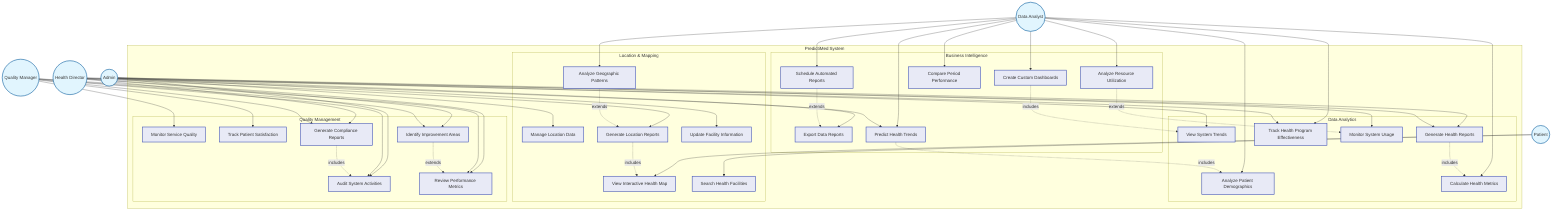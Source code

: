 graph TB
    %% ========================================
    %% ANALYTICS & REPORTING USE CASES
    %% ========================================
    
    subgraph "PredictiMed System"
        subgraph "Data Analytics"
            UC1[View System Trends]
            UC2[Generate Health Reports]
            UC3[Analyze Patient Demographics]
            UC4[Track Health Program Effectiveness]
            UC5[Monitor System Usage]
            UC6[Calculate Health Metrics]
        end
        
        subgraph "Business Intelligence"
            UC7[Create Custom Dashboards]
            UC8[Export Data Reports]
            UC9[Schedule Automated Reports]
            UC10[Compare Period Performance]
            UC11[Predict Health Trends]
            UC12[Analyze Resource Utilization]
        end
        
        subgraph "Location & Mapping"
            UC13[View Interactive Health Map]
            UC14[Search Health Facilities]
            UC15[Manage Location Data]
            UC16[Generate Location Reports]
            UC17[Analyze Geographic Patterns]
            UC18[Update Facility Information]
        end
        
        subgraph "Quality Management"
            UC19[Monitor Service Quality]
            UC20[Track Patient Satisfaction]
            UC21[Generate Compliance Reports]
            UC22[Audit System Activities]
            UC23[Review Performance Metrics]
            UC24[Identify Improvement Areas]
        end
    end
    
    %% Actors
    Admin((Admin))
    DataAnalyst((Data Analyst))
    HealthDirector((Health Director))
    QualityManager((Quality Manager))
    Patient((Patient))
    
    %% Admin Relationships
    Admin --> UC1
    Admin --> UC2
    Admin --> UC5
    Admin --> UC8
    Admin --> UC15
    Admin --> UC18
    Admin --> UC22
    
    %% Data Analyst Relationships
    DataAnalyst --> UC3
    DataAnalyst --> UC4
    DataAnalyst --> UC6
    DataAnalyst --> UC7
    DataAnalyst --> UC9
    DataAnalyst --> UC10
    DataAnalyst --> UC11
    DataAnalyst --> UC12
    DataAnalyst --> UC17
    
    %% Health Director Relationships
    HealthDirector --> UC2
    HealthDirector --> UC4
    HealthDirector --> UC11
    HealthDirector --> UC16
    HealthDirector --> UC21
    HealthDirector --> UC23
    HealthDirector --> UC24
    
    %% Quality Manager Relationships
    QualityManager --> UC19
    QualityManager --> UC20
    QualityManager --> UC21
    QualityManager --> UC22
    QualityManager --> UC23
    QualityManager --> UC24
    
    %% Patient Relationships
    Patient --> UC13
    Patient --> UC14
    
    %% Include Relationships
    UC2 -.->|includes| UC6
    UC7 -.->|includes| UC1
    UC11 -.->|includes| UC3
    UC16 -.->|includes| UC13
    UC21 -.->|includes| UC22
    
    %% Extend Relationships
    UC9 -.->|extends| UC8
    UC12 -.->|extends| UC5
    UC17 -.->|extends| UC16
    UC24 -.->|extends| UC23
    
    classDef actor fill:#e1f5fe,stroke:#01579b,stroke-width:2px
    classDef usecase fill:#e8eaf6,stroke:#3f51b5,stroke-width:2px
    classDef system fill:#fff3e0,stroke:#e65100,stroke-width:3px
    
    class Admin,DataAnalyst,HealthDirector,QualityManager,Patient actor
    class UC1,UC2,UC3,UC4,UC5,UC6,UC7,UC8,UC9,UC10,UC11,UC12,UC13,UC14,UC15,UC16,UC17,UC18,UC19,UC20,UC21,UC22,UC23,UC24 usecase